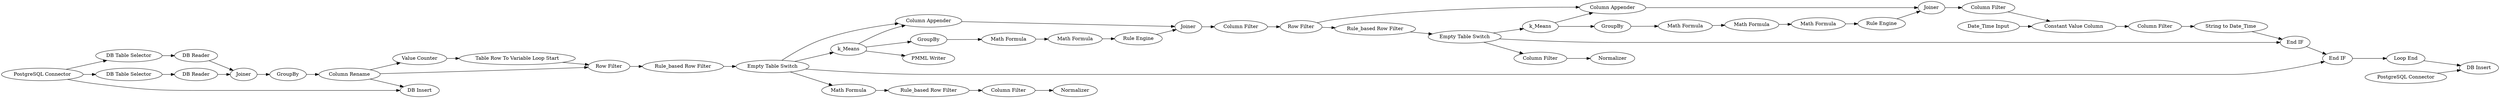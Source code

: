 digraph {
	4 [label="PostgreSQL Connector"]
	19 [label="Value Counter"]
	24 [label=k_Means]
	31 [label="Column Appender"]
	32 [label="Column Filter"]
	34 [label="Row Filter"]
	51 [label=k_Means]
	52 [label="Column Appender"]
	62 [label="PostgreSQL Connector"]
	63 [label="DB Insert"]
	70 [label="End IF"]
	76 [label="End IF"]
	78 [label="Table Row To Variable Loop Start"]
	87 [label=GroupBy]
	93 [label="Math Formula"]
	94 [label="Rule Engine"]
	95 [label="Math Formula"]
	96 [label="Math Formula"]
	98 [label=Joiner]
	99 [label="Math Formula"]
	100 [label="Rule Engine"]
	101 [label=GroupBy]
	103 [label="Math Formula"]
	106 [label=Joiner]
	109 [label="Loop End"]
	20 [label="Column Filter"]
	44 [label="Rule_based Row Filter"]
	45 [label=Normalizer]
	77 [label="Rule_based Row Filter"]
	79 [label="Row Filter"]
	102 [label="Empty Table Switch"]
	104 [label="Math Formula"]
	49 [label="Column Filter"]
	50 [label=Normalizer]
	107 [label="Rule_based Row Filter"]
	108 [label="Empty Table Switch"]
	54 [label="Column Filter"]
	56 [label="Constant Value Column"]
	59 [label="Date_Time Input"]
	60 [label="Column Filter"]
	64 [label="String to Date_Time"]
	113 [label="DB Table Selector"]
	115 [label="DB Table Selector"]
	116 [label="DB Reader"]
	117 [label=Joiner]
	118 [label="DB Reader"]
	119 [label=GroupBy]
	120 [label="Column Rename"]
	121 [label="PMML Writer"]
	122 [label="DB Insert"]
	20 -> 45
	44 -> 20
	77 -> 102
	79 -> 77
	102 -> 104
	104 -> 44
	49 -> 50
	107 -> 108
	108 -> 49
	54 -> 56
	56 -> 60
	59 -> 56
	60 -> 64
	4 -> 113
	4 -> 115
	4 -> 122
	19 -> 78
	24 -> 31
	24 -> 121
	24 -> 101
	31 -> 106
	32 -> 34
	34 -> 107
	34 -> 52
	51 -> 52
	51 -> 87
	52 -> 98
	62 -> 63
	70 -> 76
	76 -> 109
	78 -> 79
	87 -> 93
	93 -> 95
	94 -> 98
	95 -> 96
	96 -> 94
	98 -> 54
	99 -> 103
	100 -> 106
	101 -> 99
	103 -> 100
	106 -> 32
	109 -> 63
	102 -> 76
	102 -> 31
	102 -> 24
	108 -> 51
	108 -> 70
	64 -> 70
	113 -> 118
	115 -> 116
	116 -> 117
	117 -> 119
	118 -> 117
	119 -> 120
	120 -> 122
	120 -> 79
	120 -> 19
	rankdir=LR
}
